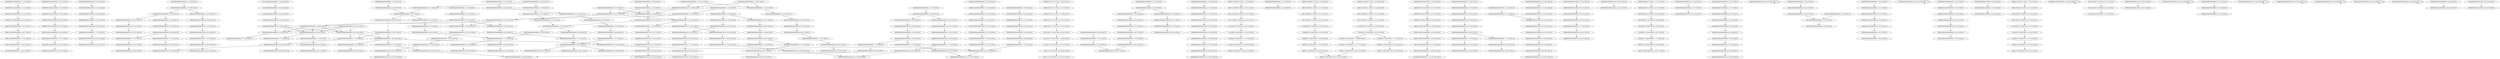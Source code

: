 digraph G {
    "00000000001100000000_1-21:22-LEN:20" -> "00000000011000000000_2-22:25-LEN:20";
    "00000000010000100000_2-22:23-LEN:20" -> "00000000100001000000_3-23:24-LEN:20";
    "00000000000000010000_3-23:21-LEN:20" -> "00000000000000100000_4-24:24-LEN:20";
    "00000000000000000001_7-27:30-LEN:20" -> "00000000000000000010_8-28:30-LEN:20";
    "00000000000000000001_3-23:32-LEN:20" -> "00000000000000000010_4-24:31-LEN:20";
    "00000000000000000000_7-27:30-LEN:20" -> "00000000000000000000_8-28:30-LEN:20";
    "00000110000000000000_6-26:21-LEN:20" -> "00001100000000000001_7-27:22-LEN:20";
    "00010110011111100110_4-23:51-LEN:20" -> "00101100111111001100_5-24:52-LEN:20";
    "00000000000000000000_6-26:29-LEN:20" -> "00000000000000000001_7-27:21-LEN:20";
    "00000001000010000000_4-24:26-LEN:20" -> "00000010000100000000_5-25:28-LEN:20";
    "00000000000000001000_4-23:59-LEN:20" -> "00000000000000010000_5-24:50-LEN:20";
    "00000000000000000100_5-25:27-LEN:20" -> "00000000000000001000_6-26:26-LEN:20";
    "00000000000001000000_7-26:45-LEN:20" -> "00000000000010000001_8-27:25-LEN:20";
    "01101000011100010001_5-25:53-LEN:20" -> "11010000111000100011_6-26:42-LEN:20";
    "00000000000000000000_1-21:83-LEN:20" -> "00000000000000000000_2-22:102-LEN:20";
    "00000000000000000001_7-27:25-LEN:20" -> "00000000000000000010_8-28:24-LEN:20";
    "00000000000000000000_6-26:41-LEN:20" -> "00000000000000000001_7-27:30-LEN:20";
    "00000000000000000001_4-24:21-LEN:20" -> "00000000000000000010_5-25:21-LEN:20";
    "00000000000000000000_1-21:19-LEN:20" -> "00000000000000000000_2-22:20-LEN:20";
    "00011010000111100010_3-22:317-LEN:20" -> "00110100001111000100_4-23:331-LEN:20";
    "00000000000000000000_2-22:42-LEN:20" -> "00000000000000000000_3-23:31-LEN:20";
    "00000000000000000000_2-22:46-LEN:20" -> "00000000000000000000_3-23:33-LEN:20";
    "00000000000000000000_6-26:43-LEN:20" -> "00000000000000000001_7-27:30-LEN:20";
    "00000000000000000000_4-24:22-LEN:20" -> "00000000000000000000_5-25:19-LEN:20";
    "00000000000000000000_3-23:33-LEN:20" -> "00000000000000000000_4-24:24-LEN:20";
    "10000000000000000000_2-21:84-LEN:20" -> "00000000000000000000_3-22:1475-LEN:20";
    "10000000000000000000_2-21:84-LEN:20" -> "00000000000000000000_3-23:38-LEN:20";
    "00000011000010000000_5-24:168-LEN:20" -> "00000110000100000000_6-25:158-LEN:20";
    "00000011000000000000_5-25:23-LEN:20" -> "00000110000000000000_6-26:21-LEN:20";
    "00000000000000000000_5-25:23-LEN:20" -> "00000000000000000000_6-26:41-LEN:20";
    "00000000000000000000_5-25:56-LEN:20" -> "00000000000000000000_6-26:65-LEN:20";
    "00000000000000001000_3-22:302-LEN:20" -> "00000000000000010000_4-23:324-LEN:20";
    "00000000000000000000_6-26:66-LEN:20" -> "00000000000000000001_7-27:41-LEN:20";
    "00000000000000000000_6-26:66-LEN:20" -> "00000000000000000000_7-27:27-LEN:20";
    "00000000000001000000_5-25:24-LEN:20" -> "00000000000010000000_6-26:23-LEN:20";
    "00000000000000000000_2-22:84-LEN:20" -> "00000000000000000001_3-23:23-LEN:20";
    "00000000000000000000_2-22:84-LEN:20" -> "00000000000000000000_3-23:69-LEN:20";
    "00000000000000000000_4-23:1212-LEN:20" -> "00000000000000000000_5-24:987-LEN:20";
    "00000000000000000000_4-23:1212-LEN:20" -> "00000000000000000000_5-25:29-LEN:20";
    "00000000000000000000_4-23:1212-LEN:20" -> "00000000000000000001_5-24:240-LEN:20";
    "00000000000000000000_4-24:37-LEN:20" -> "00000000000000000000_5-25:33-LEN:20";
    "00000000000000001010_9-28:20-LEN:20" -> "00000000000000010100_10-29:21-LEN:20";
    "00000000000000000000_5-25:58-LEN:20" -> "00000000000000000000_6-26:66-LEN:20";
    "00010000011110001000_4-24:80-LEN:20" -> "00100000111100010000_5-25:80-LEN:20";
    "00000000000000000000_1-21:34-LEN:20" -> "00000000000000000000_2-22:38-LEN:20";
    "00000000000000000100_1-20:19-LEN:20" -> "00000000000000001000_2-21:27-LEN:20";
    "00000000001000000000_3-22:71-LEN:20" -> "00000000010000000000_4-23:58-LEN:20";
    "00000111100010001110_9-28:30-LEN:20" -> "00001111000100011100_10-29:310-LEN:20";
    "00000000000000000001_3-23:23-LEN:20" -> "00000000000000000010_4-24:21-LEN:20";
    "00000100000111100010_2-22:75-LEN:20" -> "00001000001111000100_3-23:78-LEN:20";
    "00000000000000000000_6-26:39-LEN:20" -> "00000000000000000001_7-27:31-LEN:20";
    "00100000000000000000_6-25:236-LEN:20" -> "01000000000000000000_7-26:232-LEN:20";
    "00000000000000100000_4-24:24-LEN:20" -> "00000000000001000000_5-25:25-LEN:20";
    "00000000000000000000_2-22:49-LEN:20" -> "00000000000000000000_3-23:41-LEN:20";
    "00000100001000000000_6-26:28-LEN:20" -> "00001000010000000001_7-27:27-LEN:20";
    "00000000000000011001_8-27:25-LEN:20" -> "00000000000000110010_9-28:26-LEN:20";
    "00000000000000000000_6-26:74-LEN:20" -> "00000000000000000000_7-27:30-LEN:20";
    "00000000000000000000_6-26:74-LEN:20" -> "00000000000000000001_7-27:48-LEN:20";
    "00000000000000000000_3-23:37-LEN:20" -> "00000000000000000000_4-24:37-LEN:20";
    "11010000111100010001_6-25:321-LEN:20" -> "10100001111000100011_7-26:265-LEN:20";
    "11010000111100010001_6-25:321-LEN:20" -> "10100001111000100011_7-27:61-LEN:20";
    "10000001111000100011_7-26:28-LEN:20" -> "00000011110001000111_8-27:30-LEN:20";
    "00000000000000000000_3-23:31-LEN:20" -> "00000000000000000000_4-24:25-LEN:20";
    "00000000000000000000_3-22:1475-LEN:20" -> "00000000000000000000_4-23:1212-LEN:20";
    "00000000000000000000_3-22:1475-LEN:20" -> "00000000000000000001_4-23:358-LEN:20";
    "00000000000000000100_9-29:20-LEN:20" -> "00000000000000000100_9-29:20-LEN:20";
    "00000000000000000000_5-25:62-LEN:20" -> "00000000000000000000_6-26:74-LEN:20";
    "00010000000000000000_5-25:19-LEN:20" -> "00100000000000000000_6-26:19-LEN:20";
    "00000000000000000000_2-22:38-LEN:20" -> "00000000000000000000_3-23:33-LEN:20";
    "00000110000100000000_6-25:158-LEN:20" -> "00001100001000000000_7-26:160-LEN:20";
    "00000000100000000000_4-23:24-LEN:20" -> "00000001000000000000_5-24:20-LEN:20";
    "00000000000000000010_9-28:1254-LEN:20" -> "00000000000000000100_10-29:1287-LEN:20";
    "00000000000000000001_8-27:993-LEN:20" -> "00000000000000000010_9-28:1254-LEN:20";
    "10000000000000000000_4-24:25-LEN:20" -> "00000000000000000001_6-25:26-LEN:20";
    "10000000000000000000_4-24:25-LEN:20" -> "00000000000000000000_6-25:1369-LEN:20";
    "10000000000000000000_4-24:25-LEN:20" -> "00000000000000000000_6-26:61-LEN:20";
    "00000000000000000010_8-28:57-LEN:20" -> "00000000000000000100_9-29:79-LEN:20";
    "00100000111100010000_5-25:80-LEN:20" -> "01000001111000100000_6-26:77-LEN:20";
    "00001101000011100010_2-22:51-LEN:20" -> "00011010000111000100_3-23:55-LEN:20";
    "00000000000000000010_8-28:47-LEN:20" -> "00000000000000000100_10-29:1287-LEN:20";
    "00001100000011110001_2-21:25-LEN:20" -> "00011000000111100010_3-22:27-LEN:20";
    "10100001111000100011_7-26:265-LEN:20" -> "01000011110001000111_8-27:272-LEN:20";
    "00000000000000000001_6-25:26-LEN:20" -> "00000000000000000010_7-26:26-LEN:20";
    "00000000000000100000_4-24:23-LEN:20" -> "00000000000001000000_5-25:24-LEN:20";
    "00101100111111001100_5-24:52-LEN:20" -> "01011001111110011000_6-25:50-LEN:20";
    "00000000000000000001_7-27:44-LEN:20" -> "00000000000000000010_8-28:44-LEN:20";
    "00000000000000000000_5-24:987-LEN:20" -> "00000000000000000001_6-25:26-LEN:20";
    "00000000000000000000_5-24:987-LEN:20" -> "00000000000000000000_6-25:1369-LEN:20";
    "00000000000000000000_5-24:987-LEN:20" -> "00000000000000000000_6-26:61-LEN:20";
    "00000000110000100000_3-22:157-LEN:20" -> "00000001100001000000_4-23:166-LEN:20";
    "01000001111000100000_6-26:77-LEN:20" -> "10000011110001000001_7-27:74-LEN:20";
    "00000000000000000000_4-24:25-LEN:20" -> "00000000000000000000_5-25:24-LEN:20";
    "00000000000000000010_8-28:29-LEN:20" -> "00000000000000000100_9-29:33-LEN:20";
    "00000000000000001001_8-27:202-LEN:20" -> "00000000000000010010_9-28:210-LEN:20";
    "00000000000000000010_8-28:32-LEN:20" -> "00000000000000000100_9-29:42-LEN:20";
    "00010000010000000100_10-29:21-LEN:20" -> "00010000010000000100_10-29:21-LEN:20";
    "00000010110011111100_1-20:43-LEN:20" -> "00000101100111111001_2-21:52-LEN:20";
    "00000000000000000001_7-27:21-LEN:20" -> "00000000000000000010_8-28:20-LEN:20";
    "00000000000000000000_3-23:72-LEN:20" -> "00000000000000000000_4-24:67-LEN:20";
    "01000011100010001110_8-28:48-LEN:20" -> "10000111000100011100_9-29:52-LEN:20";
    "00000000000000000000_2-22:106-LEN:20" -> "00000000000000000001_3-23:33-LEN:20";
    "00000000000000000000_2-22:106-LEN:20" -> "00000000000000000000_3-23:79-LEN:20";
    "00000000000000000000_8-28:20-LEN:20" -> "00000000000000000000_9-29:21-LEN:20";
    "11000000000000000000_4-23:414-LEN:20" -> "10000000000000000000_5-24:426-LEN:20";
    "00000000000000000000_1-21:39-LEN:20" -> "00000000000000000000_2-22:46-LEN:20";
    "00000000000000000011_5-24:29-LEN:20" -> "00000000000000000110_6-25:27-LEN:20";
    "00000000000000000000_4-24:56-LEN:20" -> "00000000000000000000_5-25:56-LEN:20";
    "00000000000000000000_7-26:1343-LEN:20" -> "00000000000000000001_8-27:993-LEN:20";
    "00000000000000000000_7-26:1343-LEN:20" -> "00000000000000000000_8-27:322-LEN:20";
    "00000000000000000000_7-26:1343-LEN:20" -> "00000000000000000000_8-28:33-LEN:20";
    "00000000000000000010_8-28:20-LEN:20" -> "00000000000000000100_9-29:23-LEN:20";
    "00000000000010000000_7-26:305-LEN:20" -> "00000000000100000001_8-27:296-LEN:20";
    "00000000000000000000_1-21:56-LEN:20" -> "00000000000000000000_2-22:65-LEN:20";
    "00000000000000001000_7-26:332-LEN:20" -> "00000000000000010001_8-27:324-LEN:20";
    "00001011001111110011_3-22:48-LEN:20" -> "00010110011111100110_4-23:51-LEN:20";
    "00000000000010000000_6-26:23-LEN:20" -> "00000000000100000001_7-27:22-LEN:20";
    "00000001100000000000_4-24:24-LEN:20" -> "00000011000000000000_5-25:23-LEN:20";
    "00000000000000000010_2-21:68-LEN:20" -> "00000000000000000100_3-22:76-LEN:20";
    "00000000000000000001_7-27:31-LEN:20" -> "00000000000000000010_8-28:32-LEN:20";
    "00000000000000000000_1-21:34-LEN:20" -> "00000000000000000000_2-22:39-LEN:20";
    "00000000000010000000_1-20:57-LEN:20" -> "00000000000100000000_2-21:71-LEN:20";
    "00000000000000000100_2-21:294-LEN:20" -> "00000000000000001000_3-22:302-LEN:20";
    "00000000000000000000_2-22:65-LEN:20" -> "00000000000000000000_3-23:57-LEN:20";
    "00000000000000010001_8-27:324-LEN:20" -> "00000000000000100010_9-28:330-LEN:20";
    "00000000000000000000_1-21:42-LEN:20" -> "00000000000000000000_2-22:49-LEN:20";
    "00000010000000000000_4-23:24-LEN:20" -> "00000100000000000000_5-24:20-LEN:20";
    "00000000000000100010_8-28:31-LEN:20" -> "00000000000001000100_9-29:32-LEN:20";
    "00000000000000000000_1-21:83-LEN:20" -> "00000000000000000000_2-22:98-LEN:20";
    "00000000000000000000_4-24:67-LEN:20" -> "00000000000000000000_5-25:66-LEN:20";
    "00000000000000000000_8-28:30-LEN:20" -> "00000000000000000000_10-29:358-LEN:20";
    "00000000000000000000_5-25:19-LEN:20" -> "00000000000000000000_6-26:20-LEN:20";
    "00000000000000000000_3-23:57-LEN:20" -> "00000000000000000000_4-24:54-LEN:20";
    "00000000000000010010_9-28:210-LEN:20" -> "00000000000000100100_10-29:214-LEN:20";
    "00000000000000000000_3-23:33-LEN:20" -> "00000000000000000000_4-24:29-LEN:20";
    "00000000011000010000_2-21:150-LEN:20" -> "00000000110000100000_3-22:157-LEN:20";
    "00000000000001000000_5-25:19-LEN:20" -> "00000000000010000000_6-26:19-LEN:20";
    "01000111100010001110_8-28:21-LEN:20" -> "10001111000100011100_9-29:21-LEN:20";
    "00000000100000000100_10-29:20-LEN:20" -> "00000000100000000100_10-29:20-LEN:20";
    "00000000000000000001_3-23:33-LEN:20" -> "00000000000000000010_4-24:28-LEN:20";
    "00000000000010000001_8-27:25-LEN:20" -> "00000000000100000010_9-28:43-LEN:20";
    "00011010000111000100_3-23:55-LEN:20" -> "00110100001110001000_4-24:52-LEN:20";
    "10000111100010001110_9-28:279-LEN:20" -> "00001111000100011100_10-29:310-LEN:20";
    "00000000000000000000_2-22:39-LEN:20" -> "00000000000000000000_3-23:37-LEN:20";
    "00000000000000100010_8-28:23-LEN:20" -> "00000000000001000100_9-29:23-LEN:20";
    "00000000000000000000_9-28:335-LEN:20" -> "00000000000000000000_10-29:358-LEN:20";
    "00110100011110001000_4-24:21-LEN:20" -> "01101000111100010001_5-25:21-LEN:20";
    "00000000000000000000_5-25:66-LEN:20" -> "00000000000000000000_6-26:77-LEN:20";
    "00000000000000000010_4-24:28-LEN:20" -> "00000000000000000100_5-25:27-LEN:20";
    "00000000000000000000_4-24:63-LEN:20" -> "00000000000000000000_5-25:62-LEN:20";
    "00000110100001111000_1-20:290-LEN:20" -> "00001101000011110001_2-21:304-LEN:20";
    "00000000000000000000_2-22:41-LEN:20" -> "00000000000000000000_3-23:32-LEN:20";
    "00000000000000000001_4-23:358-LEN:20" -> "00000000000000000011_5-24:29-LEN:20";
    "00000000000000000001_4-23:358-LEN:20" -> "00000000000000000010_5-24:341-LEN:20";
    "00000000000000000000_6-26:38-LEN:20" -> "00000000000000000001_7-27:31-LEN:20";
    "00010000000000000000_5-24:247-LEN:20" -> "00100000000000000000_6-25:236-LEN:20";
    "00000000000000000000_1-21:20-LEN:20" -> "00000000000000000000_2-22:29-LEN:20";
    "00000000000000000000_5-25:29-LEN:20" -> "00000000000000000000_6-26:39-LEN:20";
    "00000000001000000000_2-21:27-LEN:20" -> "00000000010000000000_3-22:27-LEN:20";
    "01000000000000000000_7-26:232-LEN:20" -> "10000000000000000001_8-27:221-LEN:20";
    "00000000000000000110_6-25:27-LEN:20" -> "00000000000000001100_7-26:25-LEN:20";
    "00000000000000000010_4-24:31-LEN:20" -> "00000000000000000100_5-25:30-LEN:20";
    "00000000000000000000_4-24:54-LEN:20" -> "00000000000000000000_5-25:54-LEN:20";
    "00000000000000000000_2-22:102-LEN:20" -> "00000000000000000000_4-23:1212-LEN:20";
    "00000000000000000000_2-22:102-LEN:20" -> "00000000000000000001_4-23:358-LEN:20";
    "00001000000000000000_4-24:21-LEN:20" -> "00010000000000000000_5-25:19-LEN:20";
    "00110100001110001000_4-24:52-LEN:20" -> "01101000011100010001_5-25:53-LEN:20";
    "10100001110001000111_7-27:44-LEN:20" -> "01000011100010001110_8-28:48-LEN:20";
    "00000000000000001000_2-22:25-LEN:20" -> "00000000000000010000_4-23:324-LEN:20";
    "00000000000000000000_8-28:27-LEN:20" -> "00000000000000000000_9-29:28-LEN:20";
    "00001000010000000001_7-27:27-LEN:20" -> "00010000100000000011_8-28:26-LEN:20";
    "00000000000100000000_1-20:21-LEN:20" -> "00000000001000000000_2-21:27-LEN:20";
    "00110100011110001000_4-24:24-LEN:20" -> "01101000111100010001_5-25:23-LEN:20";
    "00000000000000001000_2-21:27-LEN:20" -> "00000000000000010000_3-22:28-LEN:20";
    "00000000010000000000_4-23:58-LEN:20" -> "00000000100000000000_5-24:50-LEN:20";
    "00001000001111000100_3-23:78-LEN:20" -> "00010000011110001000_4-24:80-LEN:20";
    "00000000000000000010_8-28:32-LEN:20" -> "00000000000000000100_9-29:40-LEN:20";
    "00000000000000000000_7-27:24-LEN:20" -> "00000000000000000000_8-28:24-LEN:20";
    "00000000000000000000_8-27:322-LEN:20" -> "00000000000000000000_9-28:335-LEN:20";
    "00000000000000000000_3-23:32-LEN:20" -> "00000000000000000000_5-24:987-LEN:20";
    "00000000000000000000_3-23:32-LEN:20" -> "00000000000000000000_5-25:29-LEN:20";
    "00000000000000000000_3-23:32-LEN:20" -> "00000000000000000001_5-24:240-LEN:20";
    "00000000000000000100_7-26:218-LEN:20" -> "00000000000000001001_8-27:202-LEN:20";
    "00000000000000100010_8-28:20-LEN:20" -> "00000000000001000100_10-29:339-LEN:20";
    "00000000000000001000_2-22:19-LEN:20" -> "00000000000000010000_3-23:21-LEN:20";
    "00000000000001000000_6-25:313-LEN:20" -> "00000000000010000000_7-26:305-LEN:20";
    "00000000000000000000_6-25:1369-LEN:20" -> "00000000000000000000_7-26:1343-LEN:20";
    "00000000000000000000_6-25:1369-LEN:20" -> "00000000000000000001_7-27:45-LEN:20";
    "00000000000000000000_1-21:71-LEN:20" -> "00000000000000000000_2-22:84-LEN:20";
    "01100000011110001000_5-24:32-LEN:20" -> "11000000111100010001_6-25:33-LEN:20";
    "00000000000000000000_1-21:36-LEN:20" -> "00000000000000000000_2-22:41-LEN:20";
    "00000000100000000000_5-24:50-LEN:20" -> "00000001000000000000_6-25:44-LEN:20";
    "00000000000000010010_8-28:19-LEN:20" -> "00000000000000100100_9-29:19-LEN:20";
    "00110100001111000100_4-23:331-LEN:20" -> "01101000011110001000_5-24:329-LEN:20";
    "00000000000000000001_5-24:240-LEN:20" -> "00000000000000000010_6-25:222-LEN:20";
    "00000000000100000000_2-21:71-LEN:20" -> "00000000001000000000_3-22:71-LEN:20";
    "00000000000000000010_8-28:42-LEN:20" -> "00000000000000000100_9-29:58-LEN:20";
    "00000011110001000111_8-27:30-LEN:20" -> "00000111100010001110_9-28:30-LEN:20";
    "10000000000000000100_10-29:19-LEN:20" -> "10000000000000000100_10-29:19-LEN:20";
    "00000001000000000000_6-25:44-LEN:20" -> "00000010000000000000_7-26:43-LEN:20";
    "00110000001111000100_4-23:31-LEN:20" -> "01100000011110001000_5-24:32-LEN:20";
    "00000000000100000001_7-27:22-LEN:20" -> "00000000001000000010_8-28:22-LEN:20";
    "01011001111110011000_6-25:50-LEN:20" -> "10110011111100110001_7-26:46-LEN:20";
    "00000000110000000000_3-23:25-LEN:20" -> "00000001100000000000_4-24:24-LEN:20";
    "10100001111000100011_7-27:61-LEN:20" -> "01000011110001000110_8-28:64-LEN:20";
    "00011000010000000001_8-27:159-LEN:20" -> "00110000100000000011_9-28:161-LEN:20";
    "00000000011000000000_2-22:25-LEN:20" -> "00000000110000000000_3-23:25-LEN:20";
    "00000010000000000000_2-21:245-LEN:20" -> "00000100000000000000_3-22:244-LEN:20";
    "00000000000000000000_4-24:24-LEN:20" -> "00000000000000000000_5-25:23-LEN:20";
    "10000000000000000001_8-27:221-LEN:20" -> "00000000000000000010_9-28:1254-LEN:20";
    "00000010000011110001_1-21:72-LEN:20" -> "00000100000111100010_2-22:75-LEN:20";
    "01101000011110001000_5-24:329-LEN:20" -> "11010000111100010001_6-25:321-LEN:20";
    "00000000000000000001_1-20:56-LEN:20" -> "00000000000000000010_2-21:68-LEN:20";
    "00000000000000000010_5-24:341-LEN:20" -> "00000000000000000100_6-25:341-LEN:20";
    "00000000000000000000_2-22:24-LEN:20" -> "00000000000000000000_3-23:21-LEN:20";
    "00000000000000000000_8-28:24-LEN:20" -> "00000000000000000000_9-29:24-LEN:20";
    "01000011110001000110_8-28:64-LEN:20" -> "10000111100010001100_9-29:62-LEN:20";
    "00000000000000001000_6-26:32-LEN:20" -> "00000000000000010001_7-27:31-LEN:20";
    "11010001111000100011_6-26:20-LEN:20" -> "10100011110001000111_7-27:19-LEN:20";
    "00000000000000000000_4-24:23-LEN:20" -> "00000000000000000000_5-25:20-LEN:20";
    "00001000000000000000_4-23:244-LEN:20" -> "00010000000000000000_5-24:247-LEN:20";
    "00000000000000000001_7-27:41-LEN:20" -> "00000000000000000010_8-28:42-LEN:20";
    "00000000000000000001_7-27:19-LEN:20" -> "00000000000000000010_8-28:19-LEN:20";
    "00000001000000000000_3-22:36-LEN:20" -> "00000010000000000000_4-23:24-LEN:20";
    "00000000000000000000_6-26:65-LEN:20" -> "00000000000000000000_7-27:24-LEN:20";
    "00000000000000000000_6-26:65-LEN:20" -> "00000000000000000001_7-27:43-LEN:20";
    "00000000000000000000_3-23:24-LEN:20" -> "00000000000000000000_4-24:23-LEN:20";
    "00000000010000000000_3-22:27-LEN:20" -> "00000000100000000000_4-23:24-LEN:20";
    "11000000111100010001_6-25:33-LEN:20" -> "10000001111000100011_7-26:28-LEN:20";
    "00000000100001000000_3-23:24-LEN:20" -> "00000001000010000000_4-24:26-LEN:20";
    "00000010000000000000_2-22:19-LEN:20" -> "00000100000000000000_3-23:20-LEN:20";
    "00000000000000000000_4-24:38-LEN:20" -> "00000000000000000000_5-25:36-LEN:20";
    "00110000100000000011_9-28:161-LEN:20" -> "01100001000000000111_10-29:159-LEN:20";
    "00011000000000000011_8-28:22-LEN:20" -> "00110000000000000111_9-29:24-LEN:20";
    "00000000000000000000_6-26:27-LEN:20" -> "00000000000000000001_7-27:19-LEN:20";
    "00111000000000000000_1-20:405-LEN:20" -> "01110000000000000000_2-21:404-LEN:20";
    "00000100000000000000_5-24:20-LEN:20" -> "00001000000000000000_6-25:20-LEN:20";
    "00000000000000000000_3-23:79-LEN:20" -> "00000000000000000001_4-24:21-LEN:20";
    "00000000000000000000_3-23:79-LEN:20" -> "00000000000000000000_4-24:64-LEN:20";
    "00000000000000100000_6-25:48-LEN:20" -> "00000000000001000000_7-26:45-LEN:20";
    "00000000000000010010_5-24:19-LEN:20" -> "00000000000000010010_5-24:19-LEN:20";
    "00000000000000000010_8-28:44-LEN:20" -> "00000000000000000100_9-29:58-LEN:20";
    "00000000000000000010_8-28:24-LEN:20" -> "00000000000000000100_9-29:32-LEN:20";
    "00011010001111000100_3-23:24-LEN:20" -> "00110100011110001000_4-24:24-LEN:20";
    "00000110100011110001_1-21:23-LEN:20" -> "00001101000111100010_2-22:24-LEN:20";
    "00000000000000000000_1-21:65-LEN:20" -> "00000000000000000000_2-22:76-LEN:20";
    "00011000000111100010_3-22:27-LEN:20" -> "00110000001111000100_4-23:31-LEN:20";
    "00000000000000000000_6-26:25-LEN:20" -> "00000000000000000000_6-26:25-LEN:20";
    "00000000000000000010_8-28:43-LEN:20" -> "00000000000000000100_9-29:51-LEN:20";
    "00000000000000000001_7-27:31-LEN:20" -> "00000000000000000010_8-28:32-LEN:20";
    "00000000000000000001_7-27:57-LEN:20" -> "00000000000000000010_8-28:57-LEN:20";
    "01100111111001100011_8-27:47-LEN:20" -> "11001111110011000110_9-28:49-LEN:20";
    "00000000000000001000_6-26:20-LEN:20" -> "00000000000000010001_7-27:20-LEN:20";
    "00000000000000000010_8-28:44-LEN:20" -> "00000000000000000100_9-29:56-LEN:20";
    "00000000000000000000_5-25:36-LEN:20" -> "00000000000000000000_6-26:48-LEN:20";
    "00000000000000000000_2-22:98-LEN:20" -> "00000000000000000001_3-23:32-LEN:20";
    "00000000000000000000_2-22:98-LEN:20" -> "00000000000000000000_3-23:72-LEN:20";
    "00001000000000000000_6-25:20-LEN:20" -> "00010000000000000000_7-26:19-LEN:20";
    "00000000010000000000_1-20:27-LEN:20" -> "00000000100000000000_2-21:33-LEN:20";
    "00000000000000000000_6-26:22-LEN:20" -> "00000000000000000000_6-26:22-LEN:20";
    "00000000000000110010_9-28:26-LEN:20" -> "00000000000001100100_10-29:28-LEN:20";
    "00000000000000000000_5-25:33-LEN:20" -> "00000000000000000000_6-26:38-LEN:20";
    "00000000000000010000_5-24:50-LEN:20" -> "00000000000000100000_6-25:48-LEN:20";
    "00000000000000000010_8-28:19-LEN:20" -> "00000000000000000100_9-29:23-LEN:20";
    "00000000000000000000_5-25:54-LEN:20" -> "00000000000000000000_6-26:68-LEN:20";
    "00000000000000000000_5-25:20-LEN:20" -> "00000000000000000000_6-26:27-LEN:20";
    "00000000001100001000_1-20:143-LEN:20" -> "00000000011000010000_2-21:150-LEN:20";
    "00000000000000100000_5-24:322-LEN:20" -> "00000000000001000000_6-25:313-LEN:20";
    "00000001100001000000_4-23:166-LEN:20" -> "00000011000010000000_5-24:168-LEN:20";
    "00000000000000000000_2-22:29-LEN:20" -> "00000000000000000000_3-23:28-LEN:20";
    "00000000000000000100_5-25:30-LEN:20" -> "00000000000000001000_6-26:32-LEN:20";
    "00000000000000000010_6-25:222-LEN:20" -> "00000000000000000100_7-26:218-LEN:20";
    "00000000000000100010_9-28:330-LEN:20" -> "00000000000001000100_10-29:339-LEN:20";
    "01110000000000000000_2-21:404-LEN:20" -> "11100000000000000000_3-22:410-LEN:20";
    "00000000000000000000_4-24:29-LEN:20" -> "00000000000000000000_5-25:27-LEN:20";
    "00000000000000000000_4-24:64-LEN:20" -> "00000000000000000000_5-25:58-LEN:20";
    "00000101100111111001_2-21:52-LEN:20" -> "00001011001111110011_3-22:48-LEN:20";
    "00000000000100000001_8-27:296-LEN:20" -> "00000000001000000010_9-28:307-LEN:20";
    "00000000000000000001_7-27:48-LEN:20" -> "00000000000000000010_8-28:47-LEN:20";
    "00000000000000000001_7-27:45-LEN:20" -> "00000000000000000010_8-28:44-LEN:20";
    "00000000001000000010_8-28:22-LEN:20" -> "00000000010000000100_9-29:23-LEN:20";
    "00000000000000000100_1-21:24-LEN:20" -> "00000000000000001000_2-22:25-LEN:20";
    "00000000000000000010_4-24:21-LEN:20" -> "00000000000000000100_5-25:20-LEN:20";
    "00000000000000000010_8-28:32-LEN:20" -> "00000000000000000100_9-29:41-LEN:20";
    "00000000000000010000_3-23:20-LEN:20" -> "00000000000000100000_4-24:23-LEN:20";
    "00000100000000000000_3-23:20-LEN:20" -> "00001000000000000000_4-24:21-LEN:20";
    "00000000000000001100_7-26:25-LEN:20" -> "00000000000000011001_8-27:25-LEN:20";
    "00000000000100000010_9-28:43-LEN:20" -> "00000000001000000100_10-29:54-LEN:20";
    "00000000000000000010_1-20:290-LEN:20" -> "00000000000000000100_2-21:294-LEN:20";
    "00000000000001000000_5-25:25-LEN:20" -> "00000000000010000000_6-26:24-LEN:20";
    "00000000000000000010_4-24:19-LEN:20" -> "00000000000000000010_4-24:19-LEN:20";
    "00000000000000000000_3-23:28-LEN:20" -> "00000000000000000000_4-24:22-LEN:20";
    "11010000111000100011_6-26:42-LEN:20" -> "10100001110001000111_7-27:44-LEN:20";
    "00001000000000000000_4-24:19-LEN:20" -> "00010000000000000000_5-25:19-LEN:20";
    "00000000000000000010_5-25:21-LEN:20" -> "00000000000000000100_6-26:20-LEN:20";
    "00000000000000000001_7-27:43-LEN:20" -> "00000000000000000010_8-28:43-LEN:20";
    "01000000000000000000_1-20:60-LEN:20" -> "10000000000000000000_2-21:84-LEN:20";
    "00001100000000000001_7-27:22-LEN:20" -> "00011000000000000011_8-28:22-LEN:20";
    "00010000100000000011_8-28:26-LEN:20" -> "00100001000000000111_9-29:23-LEN:20";
    "00000110000001111000_1-20:23-LEN:20" -> "00001100000011110001_2-21:25-LEN:20";
    "00000000000000000000_2-22:29-LEN:20" -> "00000000000000000000_3-23:24-LEN:20";
    "11001111110011000110_9-28:49-LEN:20" -> "10011111100110001101_10-29:51-LEN:20";
    "00000100000000000001_8-27:28-LEN:20" -> "00001000000000000010_9-28:36-LEN:20";
    "00000000000000000000_9-29:19-LEN:20" -> "00000000000000000000_9-29:19-LEN:20";
    "00000000000000010001_7-27:23-LEN:20" -> "00000000000000100010_8-28:23-LEN:20";
    "00000000100000000000_2-21:33-LEN:20" -> "00000001000000000000_3-22:36-LEN:20";
    "00000000000000000100_3-22:76-LEN:20" -> "00000000000000001000_4-23:59-LEN:20";
    "00000000000000000000_5-25:27-LEN:20" -> "00000000000000000000_7-26:1343-LEN:20";
    "00000000000000000000_5-25:27-LEN:20" -> "00000000000000000001_7-27:45-LEN:20";
    "00000000000000000000_6-26:68-LEN:20" -> "00000000000000000001_7-27:56-LEN:20";
    "00000000000000000001_7-27:33-LEN:20" -> "00000000000000000010_8-28:32-LEN:20";
    "00000000001000000010_9-28:307-LEN:20" -> "00000000010000000100_10-29:314-LEN:20";
    "00001000000000000010_9-28:36-LEN:20" -> "00010000000000000100_10-29:38-LEN:20";
    "00000010000100000000_5-25:28-LEN:20" -> "00000100001000000000_6-26:28-LEN:20";
    "00000000000000000000_4-24:35-LEN:20" -> "00000000000000000000_5-25:33-LEN:20";
    "00000000000000000000_8-28:33-LEN:20" -> "00000000000000000000_9-29:40-LEN:20";
    "10100011110001000111_7-27:19-LEN:20" -> "01000111100010001110_8-28:21-LEN:20";
    "00000000000000100000_4-24:19-LEN:20" -> "00000000000001000000_5-25:19-LEN:20";
    "00000000000000000000_3-23:69-LEN:20" -> "00000000000000000000_4-24:63-LEN:20";
    "00000000000000000000_1-20:1162-LEN:20" -> "00000000000000000000_2-22:42-LEN:20";
    "00000000000000000000_1-20:1162-LEN:20" -> "00000000000000000000_2-21:1398-LEN:20";
    "10000000000000000000_5-24:426-LEN:20" -> "00000000000000000001_6-25:26-LEN:20";
    "10000000000000000000_5-24:426-LEN:20" -> "00000000000000000000_6-25:1369-LEN:20";
    "10000000000000000000_5-24:426-LEN:20" -> "00000000000000000000_6-26:61-LEN:20";
    "00000000000100000000_9-28:20-LEN:20" -> "00000000001000000000_10-29:20-LEN:20";
    "00000000000000000000_2-21:1398-LEN:20" -> "00000000000000000000_3-22:1475-LEN:20";
    "00000000000000000000_2-21:1398-LEN:20" -> "00000000000000000000_3-23:38-LEN:20";
    "10000011110001000001_7-27:74-LEN:20" -> "00000111100010000010_8-28:76-LEN:20";
    "00000000000000001000_6-26:26-LEN:20" -> "00000000000000010001_7-27:23-LEN:20";
    "00000000000000010001_7-27:20-LEN:20" -> "00000000000000100010_8-28:20-LEN:20";
    "00000000000000000000_3-23:63-LEN:20" -> "00000000000000000000_4-24:56-LEN:20";
    "00000000000000000000_1-21:90-LEN:20" -> "00000000000000000000_2-22:106-LEN:20";
    "00000000000000000000_5-25:33-LEN:20" -> "00000000000000000000_6-26:43-LEN:20";
    "10110011111100110001_7-26:46-LEN:20" -> "01100111111001100011_8-27:47-LEN:20";
    "00000000000000010000_4-23:324-LEN:20" -> "00000000000000100000_5-24:322-LEN:20";
    "00000010000000000000_6-25:22-LEN:20" -> "00000100000000000000_7-26:20-LEN:20";
    "01101000111100010001_5-25:23-LEN:20" -> "11010001111000100011_6-26:20-LEN:20";
    "00000000000000000000_2-22:76-LEN:20" -> "00000000000000000000_3-23:63-LEN:20";
    "00000000000000000000_7-27:27-LEN:20" -> "00000000000000000000_8-28:27-LEN:20";
    "00000110100001110001_1-21:49-LEN:20" -> "00001101000011100010_2-22:51-LEN:20";
    "00000000001000000010_8-28:23-LEN:20" -> "00000000010000000100_9-29:22-LEN:20";
    "00000000000000000000_5-25:24-LEN:20" -> "00000000000000000000_6-26:37-LEN:20";
    "01000011110001000111_8-27:272-LEN:20" -> "10000111100010001110_9-28:279-LEN:20";
    "00000000000000000000_6-26:48-LEN:20" -> "00000000000000000001_7-27:33-LEN:20";
    "00001101000111100010_2-22:24-LEN:20" -> "00011010001111000100_3-23:24-LEN:20";
    "00000000000000000010_8-28:30-LEN:20" -> "00000000000000000100_9-29:38-LEN:20";
    "00000000000000000000_6-26:61-LEN:20" -> "00000000000000000001_7-27:44-LEN:20";
    "00000000000000000000_6-26:61-LEN:20" -> "00000000000000000000_7-27:20-LEN:20";
    "00000000000000000000_1-21:31-LEN:20" -> "00000000000000000000_3-22:1475-LEN:20";
    "00000000000000000000_1-21:31-LEN:20" -> "00000000000000000000_3-23:38-LEN:20";
    "00000000000000000001_7-27:30-LEN:20" -> "00000000000000000010_8-28:29-LEN:20";
    "00000000000010000000_6-26:24-LEN:20" -> "00000000000100000001_7-27:24-LEN:20";
    "00000000001000010000_1-21:24-LEN:20" -> "00000000010000100000_2-22:23-LEN:20";
    "00011010001111000100_3-23:21-LEN:20" -> "00110100011110001000_4-24:21-LEN:20";
    "00000000000000010001_7-27:31-LEN:20" -> "00000000000000100010_8-28:31-LEN:20";
    "10000000000000000000_1-20:207-LEN:20" -> "00000000000000000000_2-22:42-LEN:20";
    "10000000000000000000_1-20:207-LEN:20" -> "00000000000000000000_2-21:1398-LEN:20";
    "00000010000000000000_7-26:43-LEN:20" -> "00000100000000000001_8-27:28-LEN:20";
    "00000000000000000000_6-26:77-LEN:20" -> "00000000000000000001_7-27:57-LEN:20";
    "00000000000000000000_6-26:77-LEN:20" -> "00000000000000000000_7-27:19-LEN:20";
    "00000000000000000001_7-27:56-LEN:20" -> "00000000000000000010_9-28:1254-LEN:20";
    "00000000000000000000_3-23:38-LEN:20" -> "00000000000000000000_4-24:35-LEN:20";
    "00001101000011110001_2-21:304-LEN:20" -> "00011010000111100010_3-22:317-LEN:20";
    "00000001000000000000_1-20:235-LEN:20" -> "00000010000000000000_2-21:245-LEN:20";
    "11100000000000000000_3-22:410-LEN:20" -> "11000000000000000000_4-23:414-LEN:20";
    "00000000000000000100_5-25:20-LEN:20" -> "00000000000000001000_6-26:20-LEN:20";
    "00000000000000000000_7-27:20-LEN:20" -> "00000000000000000000_8-28:20-LEN:20";
    "00000000000000000000_3-23:41-LEN:20" -> "00000000000000000000_4-24:38-LEN:20";
    "00001100001000000000_7-26:160-LEN:20" -> "00011000010000000001_8-27:159-LEN:20";
    "00000000000000000000_6-26:37-LEN:20" -> "00000000000000000001_7-27:25-LEN:20";
    "00000000000000000000_1-21:23-LEN:20" -> "00000000000000000000_2-22:24-LEN:20";
    "00000000000100000001_7-27:24-LEN:20" -> "00000000001000000010_8-28:23-LEN:20";
    "00000000000000000100_6-25:341-LEN:20" -> "00000000000000001000_7-26:332-LEN:20";
    "00000111100010000010_8-28:76-LEN:20" -> "00001111000100000101_10-29:77-LEN:20";
    "00000100000000000000_3-22:244-LEN:20" -> "00001000000000000000_4-23:244-LEN:20";
    "00000000000100100010_9-28:19-LEN:20" -> "00000000001001000100_10-29:20-LEN:20";
    "00000001000000000000_5-24:20-LEN:20" -> "00000010000000000000_6-25:22-LEN:20";
}
